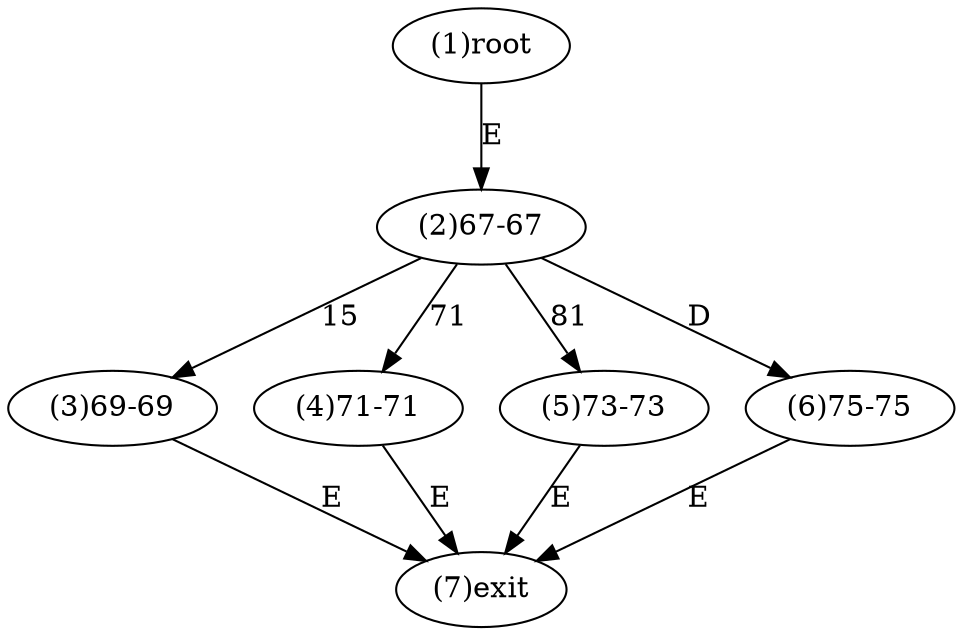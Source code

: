 digraph "" { 
1[ label="(1)root"];
2[ label="(2)67-67"];
3[ label="(3)69-69"];
4[ label="(4)71-71"];
5[ label="(5)73-73"];
6[ label="(6)75-75"];
7[ label="(7)exit"];
1->2[ label="E"];
2->3[ label="15"];
2->4[ label="71"];
2->5[ label="81"];
2->6[ label="D"];
3->7[ label="E"];
4->7[ label="E"];
5->7[ label="E"];
6->7[ label="E"];
}